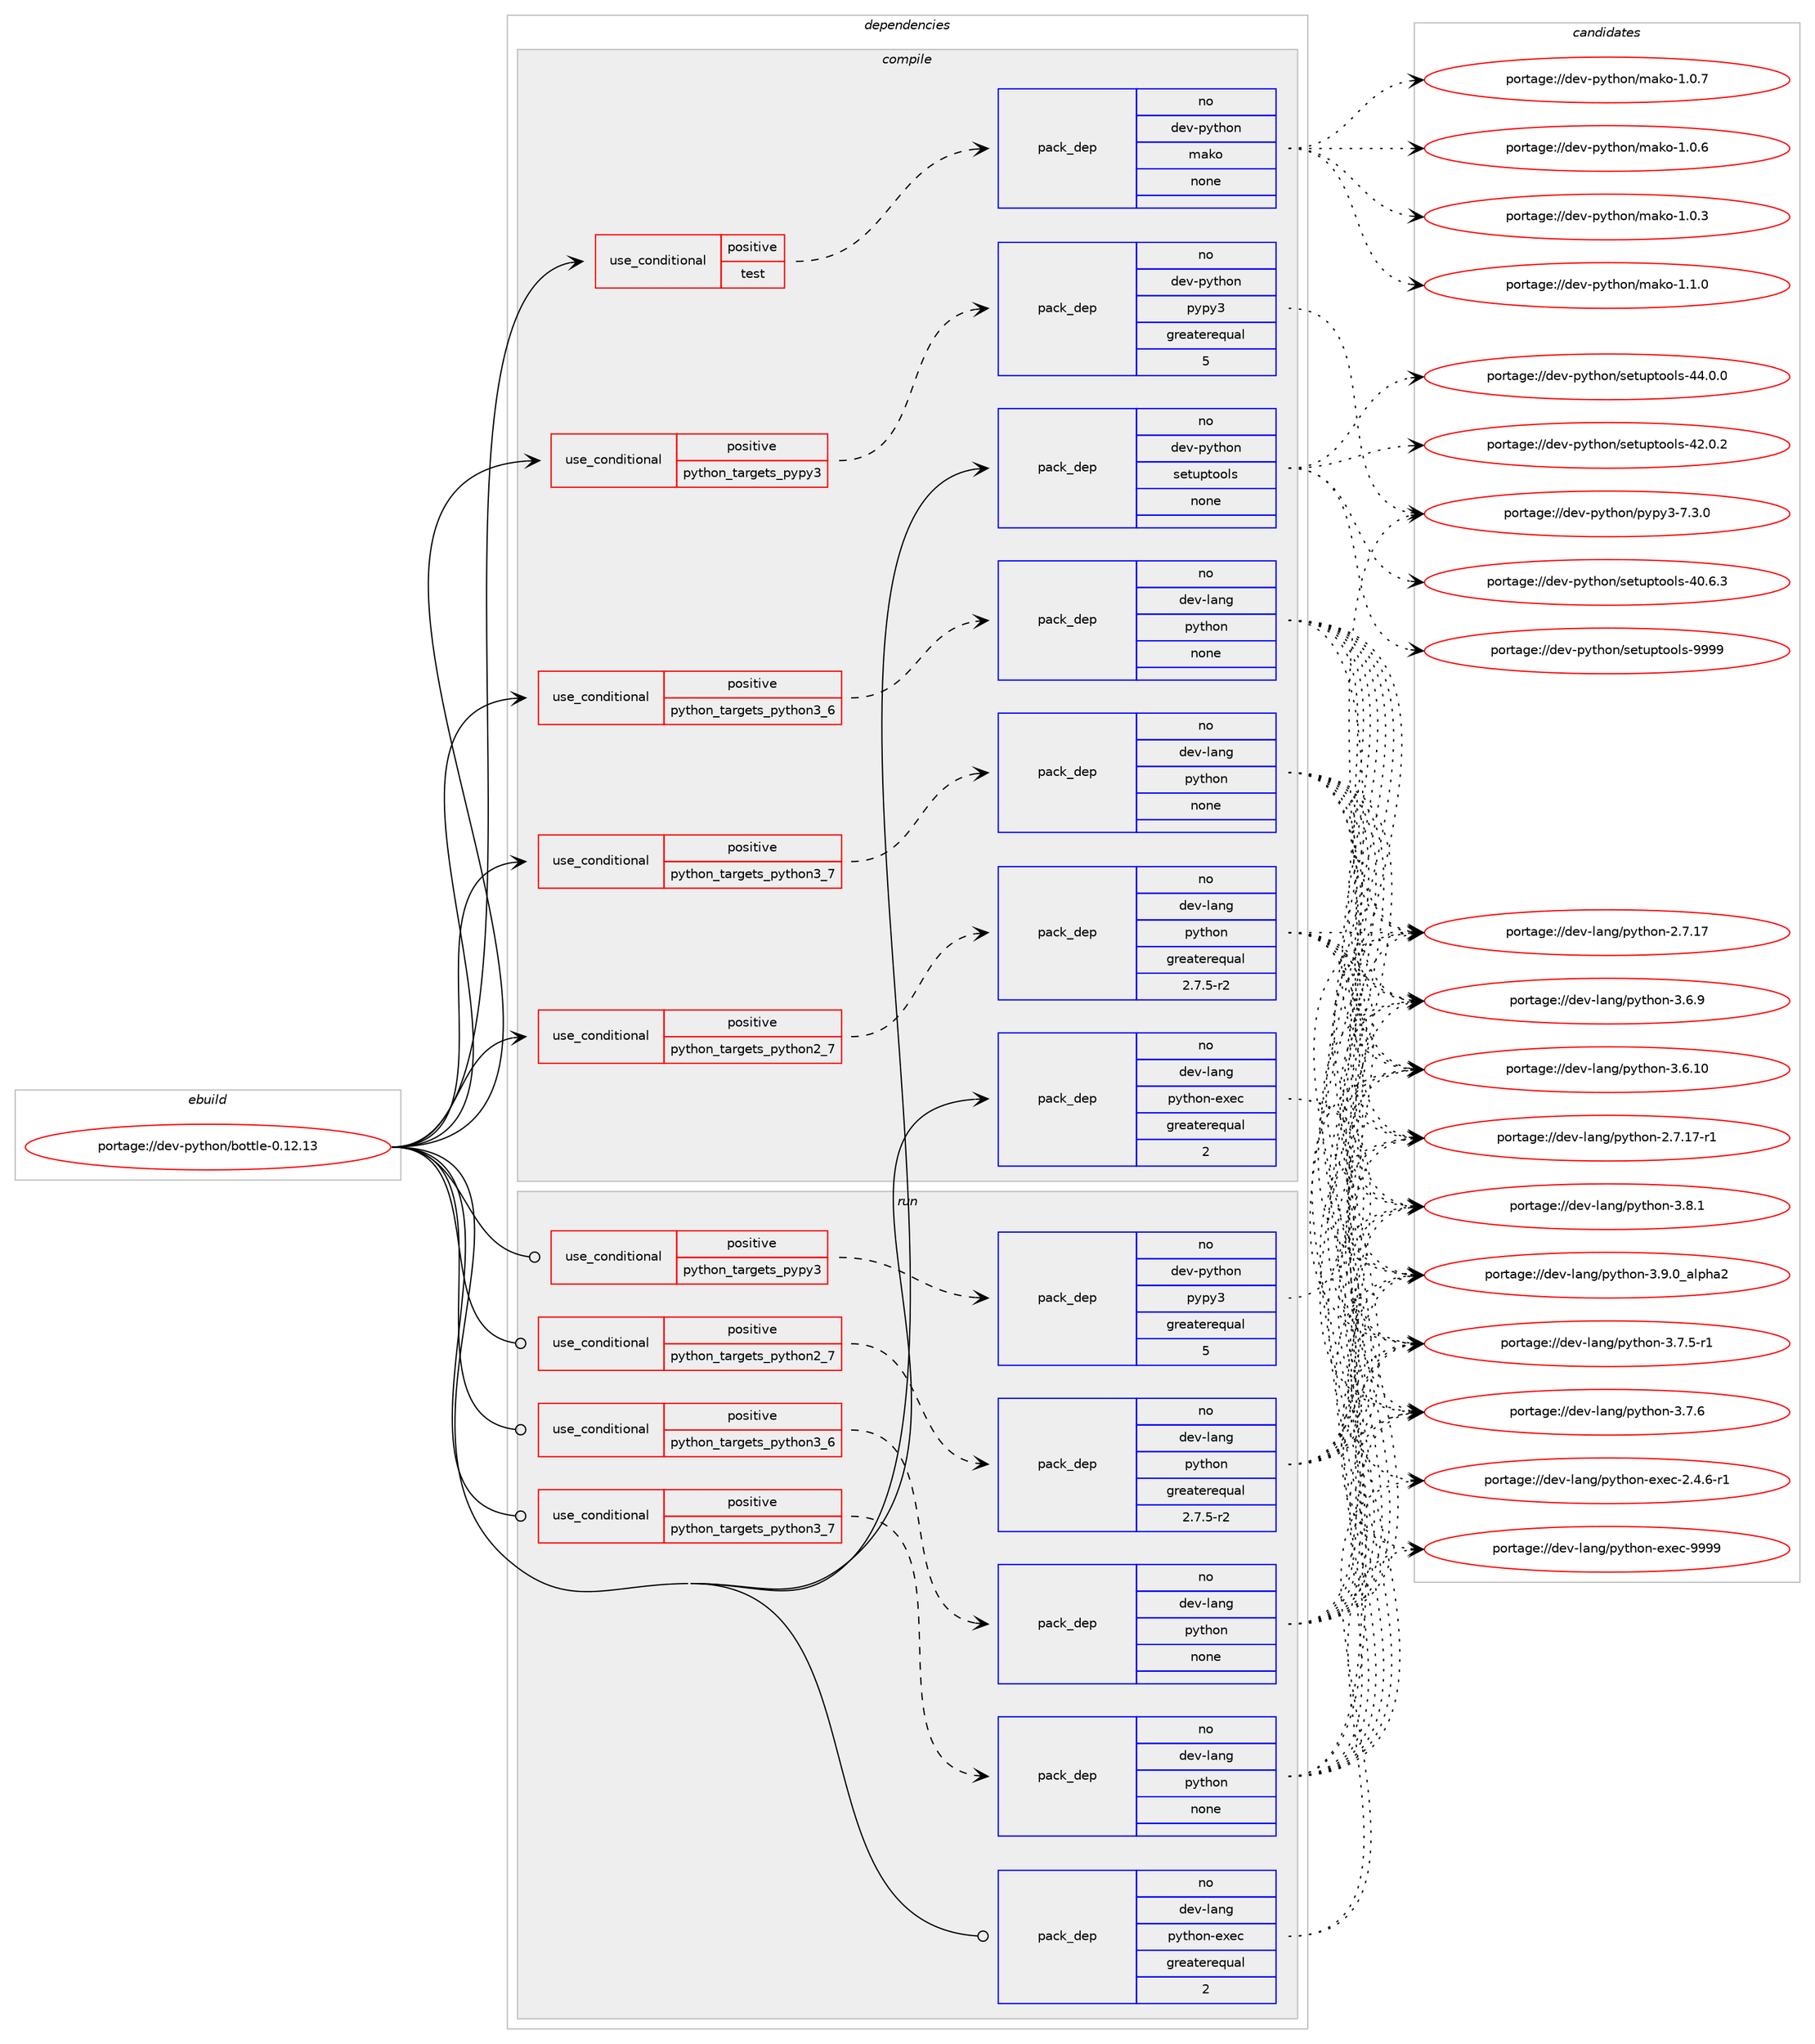 digraph prolog {

# *************
# Graph options
# *************

newrank=true;
concentrate=true;
compound=true;
graph [rankdir=LR,fontname=Helvetica,fontsize=10,ranksep=1.5];#, ranksep=2.5, nodesep=0.2];
edge  [arrowhead=vee];
node  [fontname=Helvetica,fontsize=10];

# **********
# The ebuild
# **********

subgraph cluster_leftcol {
color=gray;
rank=same;
label=<<i>ebuild</i>>;
id [label="portage://dev-python/bottle-0.12.13", color=red, width=4, href="../dev-python/bottle-0.12.13.svg"];
}

# ****************
# The dependencies
# ****************

subgraph cluster_midcol {
color=gray;
label=<<i>dependencies</i>>;
subgraph cluster_compile {
fillcolor="#eeeeee";
style=filled;
label=<<i>compile</i>>;
subgraph cond118161 {
dependency468491 [label=<<TABLE BORDER="0" CELLBORDER="1" CELLSPACING="0" CELLPADDING="4"><TR><TD ROWSPAN="3" CELLPADDING="10">use_conditional</TD></TR><TR><TD>positive</TD></TR><TR><TD>python_targets_pypy3</TD></TR></TABLE>>, shape=none, color=red];
subgraph pack345318 {
dependency468492 [label=<<TABLE BORDER="0" CELLBORDER="1" CELLSPACING="0" CELLPADDING="4" WIDTH="220"><TR><TD ROWSPAN="6" CELLPADDING="30">pack_dep</TD></TR><TR><TD WIDTH="110">no</TD></TR><TR><TD>dev-python</TD></TR><TR><TD>pypy3</TD></TR><TR><TD>greaterequal</TD></TR><TR><TD>5</TD></TR></TABLE>>, shape=none, color=blue];
}
dependency468491:e -> dependency468492:w [weight=20,style="dashed",arrowhead="vee"];
}
id:e -> dependency468491:w [weight=20,style="solid",arrowhead="vee"];
subgraph cond118162 {
dependency468493 [label=<<TABLE BORDER="0" CELLBORDER="1" CELLSPACING="0" CELLPADDING="4"><TR><TD ROWSPAN="3" CELLPADDING="10">use_conditional</TD></TR><TR><TD>positive</TD></TR><TR><TD>python_targets_python2_7</TD></TR></TABLE>>, shape=none, color=red];
subgraph pack345319 {
dependency468494 [label=<<TABLE BORDER="0" CELLBORDER="1" CELLSPACING="0" CELLPADDING="4" WIDTH="220"><TR><TD ROWSPAN="6" CELLPADDING="30">pack_dep</TD></TR><TR><TD WIDTH="110">no</TD></TR><TR><TD>dev-lang</TD></TR><TR><TD>python</TD></TR><TR><TD>greaterequal</TD></TR><TR><TD>2.7.5-r2</TD></TR></TABLE>>, shape=none, color=blue];
}
dependency468493:e -> dependency468494:w [weight=20,style="dashed",arrowhead="vee"];
}
id:e -> dependency468493:w [weight=20,style="solid",arrowhead="vee"];
subgraph cond118163 {
dependency468495 [label=<<TABLE BORDER="0" CELLBORDER="1" CELLSPACING="0" CELLPADDING="4"><TR><TD ROWSPAN="3" CELLPADDING="10">use_conditional</TD></TR><TR><TD>positive</TD></TR><TR><TD>python_targets_python3_6</TD></TR></TABLE>>, shape=none, color=red];
subgraph pack345320 {
dependency468496 [label=<<TABLE BORDER="0" CELLBORDER="1" CELLSPACING="0" CELLPADDING="4" WIDTH="220"><TR><TD ROWSPAN="6" CELLPADDING="30">pack_dep</TD></TR><TR><TD WIDTH="110">no</TD></TR><TR><TD>dev-lang</TD></TR><TR><TD>python</TD></TR><TR><TD>none</TD></TR><TR><TD></TD></TR></TABLE>>, shape=none, color=blue];
}
dependency468495:e -> dependency468496:w [weight=20,style="dashed",arrowhead="vee"];
}
id:e -> dependency468495:w [weight=20,style="solid",arrowhead="vee"];
subgraph cond118164 {
dependency468497 [label=<<TABLE BORDER="0" CELLBORDER="1" CELLSPACING="0" CELLPADDING="4"><TR><TD ROWSPAN="3" CELLPADDING="10">use_conditional</TD></TR><TR><TD>positive</TD></TR><TR><TD>python_targets_python3_7</TD></TR></TABLE>>, shape=none, color=red];
subgraph pack345321 {
dependency468498 [label=<<TABLE BORDER="0" CELLBORDER="1" CELLSPACING="0" CELLPADDING="4" WIDTH="220"><TR><TD ROWSPAN="6" CELLPADDING="30">pack_dep</TD></TR><TR><TD WIDTH="110">no</TD></TR><TR><TD>dev-lang</TD></TR><TR><TD>python</TD></TR><TR><TD>none</TD></TR><TR><TD></TD></TR></TABLE>>, shape=none, color=blue];
}
dependency468497:e -> dependency468498:w [weight=20,style="dashed",arrowhead="vee"];
}
id:e -> dependency468497:w [weight=20,style="solid",arrowhead="vee"];
subgraph cond118165 {
dependency468499 [label=<<TABLE BORDER="0" CELLBORDER="1" CELLSPACING="0" CELLPADDING="4"><TR><TD ROWSPAN="3" CELLPADDING="10">use_conditional</TD></TR><TR><TD>positive</TD></TR><TR><TD>test</TD></TR></TABLE>>, shape=none, color=red];
subgraph pack345322 {
dependency468500 [label=<<TABLE BORDER="0" CELLBORDER="1" CELLSPACING="0" CELLPADDING="4" WIDTH="220"><TR><TD ROWSPAN="6" CELLPADDING="30">pack_dep</TD></TR><TR><TD WIDTH="110">no</TD></TR><TR><TD>dev-python</TD></TR><TR><TD>mako</TD></TR><TR><TD>none</TD></TR><TR><TD></TD></TR></TABLE>>, shape=none, color=blue];
}
dependency468499:e -> dependency468500:w [weight=20,style="dashed",arrowhead="vee"];
}
id:e -> dependency468499:w [weight=20,style="solid",arrowhead="vee"];
subgraph pack345323 {
dependency468501 [label=<<TABLE BORDER="0" CELLBORDER="1" CELLSPACING="0" CELLPADDING="4" WIDTH="220"><TR><TD ROWSPAN="6" CELLPADDING="30">pack_dep</TD></TR><TR><TD WIDTH="110">no</TD></TR><TR><TD>dev-lang</TD></TR><TR><TD>python-exec</TD></TR><TR><TD>greaterequal</TD></TR><TR><TD>2</TD></TR></TABLE>>, shape=none, color=blue];
}
id:e -> dependency468501:w [weight=20,style="solid",arrowhead="vee"];
subgraph pack345324 {
dependency468502 [label=<<TABLE BORDER="0" CELLBORDER="1" CELLSPACING="0" CELLPADDING="4" WIDTH="220"><TR><TD ROWSPAN="6" CELLPADDING="30">pack_dep</TD></TR><TR><TD WIDTH="110">no</TD></TR><TR><TD>dev-python</TD></TR><TR><TD>setuptools</TD></TR><TR><TD>none</TD></TR><TR><TD></TD></TR></TABLE>>, shape=none, color=blue];
}
id:e -> dependency468502:w [weight=20,style="solid",arrowhead="vee"];
}
subgraph cluster_compileandrun {
fillcolor="#eeeeee";
style=filled;
label=<<i>compile and run</i>>;
}
subgraph cluster_run {
fillcolor="#eeeeee";
style=filled;
label=<<i>run</i>>;
subgraph cond118166 {
dependency468503 [label=<<TABLE BORDER="0" CELLBORDER="1" CELLSPACING="0" CELLPADDING="4"><TR><TD ROWSPAN="3" CELLPADDING="10">use_conditional</TD></TR><TR><TD>positive</TD></TR><TR><TD>python_targets_pypy3</TD></TR></TABLE>>, shape=none, color=red];
subgraph pack345325 {
dependency468504 [label=<<TABLE BORDER="0" CELLBORDER="1" CELLSPACING="0" CELLPADDING="4" WIDTH="220"><TR><TD ROWSPAN="6" CELLPADDING="30">pack_dep</TD></TR><TR><TD WIDTH="110">no</TD></TR><TR><TD>dev-python</TD></TR><TR><TD>pypy3</TD></TR><TR><TD>greaterequal</TD></TR><TR><TD>5</TD></TR></TABLE>>, shape=none, color=blue];
}
dependency468503:e -> dependency468504:w [weight=20,style="dashed",arrowhead="vee"];
}
id:e -> dependency468503:w [weight=20,style="solid",arrowhead="odot"];
subgraph cond118167 {
dependency468505 [label=<<TABLE BORDER="0" CELLBORDER="1" CELLSPACING="0" CELLPADDING="4"><TR><TD ROWSPAN="3" CELLPADDING="10">use_conditional</TD></TR><TR><TD>positive</TD></TR><TR><TD>python_targets_python2_7</TD></TR></TABLE>>, shape=none, color=red];
subgraph pack345326 {
dependency468506 [label=<<TABLE BORDER="0" CELLBORDER="1" CELLSPACING="0" CELLPADDING="4" WIDTH="220"><TR><TD ROWSPAN="6" CELLPADDING="30">pack_dep</TD></TR><TR><TD WIDTH="110">no</TD></TR><TR><TD>dev-lang</TD></TR><TR><TD>python</TD></TR><TR><TD>greaterequal</TD></TR><TR><TD>2.7.5-r2</TD></TR></TABLE>>, shape=none, color=blue];
}
dependency468505:e -> dependency468506:w [weight=20,style="dashed",arrowhead="vee"];
}
id:e -> dependency468505:w [weight=20,style="solid",arrowhead="odot"];
subgraph cond118168 {
dependency468507 [label=<<TABLE BORDER="0" CELLBORDER="1" CELLSPACING="0" CELLPADDING="4"><TR><TD ROWSPAN="3" CELLPADDING="10">use_conditional</TD></TR><TR><TD>positive</TD></TR><TR><TD>python_targets_python3_6</TD></TR></TABLE>>, shape=none, color=red];
subgraph pack345327 {
dependency468508 [label=<<TABLE BORDER="0" CELLBORDER="1" CELLSPACING="0" CELLPADDING="4" WIDTH="220"><TR><TD ROWSPAN="6" CELLPADDING="30">pack_dep</TD></TR><TR><TD WIDTH="110">no</TD></TR><TR><TD>dev-lang</TD></TR><TR><TD>python</TD></TR><TR><TD>none</TD></TR><TR><TD></TD></TR></TABLE>>, shape=none, color=blue];
}
dependency468507:e -> dependency468508:w [weight=20,style="dashed",arrowhead="vee"];
}
id:e -> dependency468507:w [weight=20,style="solid",arrowhead="odot"];
subgraph cond118169 {
dependency468509 [label=<<TABLE BORDER="0" CELLBORDER="1" CELLSPACING="0" CELLPADDING="4"><TR><TD ROWSPAN="3" CELLPADDING="10">use_conditional</TD></TR><TR><TD>positive</TD></TR><TR><TD>python_targets_python3_7</TD></TR></TABLE>>, shape=none, color=red];
subgraph pack345328 {
dependency468510 [label=<<TABLE BORDER="0" CELLBORDER="1" CELLSPACING="0" CELLPADDING="4" WIDTH="220"><TR><TD ROWSPAN="6" CELLPADDING="30">pack_dep</TD></TR><TR><TD WIDTH="110">no</TD></TR><TR><TD>dev-lang</TD></TR><TR><TD>python</TD></TR><TR><TD>none</TD></TR><TR><TD></TD></TR></TABLE>>, shape=none, color=blue];
}
dependency468509:e -> dependency468510:w [weight=20,style="dashed",arrowhead="vee"];
}
id:e -> dependency468509:w [weight=20,style="solid",arrowhead="odot"];
subgraph pack345329 {
dependency468511 [label=<<TABLE BORDER="0" CELLBORDER="1" CELLSPACING="0" CELLPADDING="4" WIDTH="220"><TR><TD ROWSPAN="6" CELLPADDING="30">pack_dep</TD></TR><TR><TD WIDTH="110">no</TD></TR><TR><TD>dev-lang</TD></TR><TR><TD>python-exec</TD></TR><TR><TD>greaterequal</TD></TR><TR><TD>2</TD></TR></TABLE>>, shape=none, color=blue];
}
id:e -> dependency468511:w [weight=20,style="solid",arrowhead="odot"];
}
}

# **************
# The candidates
# **************

subgraph cluster_choices {
rank=same;
color=gray;
label=<<i>candidates</i>>;

subgraph choice345318 {
color=black;
nodesep=1;
choice100101118451121211161041111104711212111212151455546514648 [label="portage://dev-python/pypy3-7.3.0", color=red, width=4,href="../dev-python/pypy3-7.3.0.svg"];
dependency468492:e -> choice100101118451121211161041111104711212111212151455546514648:w [style=dotted,weight="100"];
}
subgraph choice345319 {
color=black;
nodesep=1;
choice10010111845108971101034711212111610411111045514657464895971081121049750 [label="portage://dev-lang/python-3.9.0_alpha2", color=red, width=4,href="../dev-lang/python-3.9.0_alpha2.svg"];
choice100101118451089711010347112121116104111110455146564649 [label="portage://dev-lang/python-3.8.1", color=red, width=4,href="../dev-lang/python-3.8.1.svg"];
choice100101118451089711010347112121116104111110455146554654 [label="portage://dev-lang/python-3.7.6", color=red, width=4,href="../dev-lang/python-3.7.6.svg"];
choice1001011184510897110103471121211161041111104551465546534511449 [label="portage://dev-lang/python-3.7.5-r1", color=red, width=4,href="../dev-lang/python-3.7.5-r1.svg"];
choice100101118451089711010347112121116104111110455146544657 [label="portage://dev-lang/python-3.6.9", color=red, width=4,href="../dev-lang/python-3.6.9.svg"];
choice10010111845108971101034711212111610411111045514654464948 [label="portage://dev-lang/python-3.6.10", color=red, width=4,href="../dev-lang/python-3.6.10.svg"];
choice100101118451089711010347112121116104111110455046554649554511449 [label="portage://dev-lang/python-2.7.17-r1", color=red, width=4,href="../dev-lang/python-2.7.17-r1.svg"];
choice10010111845108971101034711212111610411111045504655464955 [label="portage://dev-lang/python-2.7.17", color=red, width=4,href="../dev-lang/python-2.7.17.svg"];
dependency468494:e -> choice10010111845108971101034711212111610411111045514657464895971081121049750:w [style=dotted,weight="100"];
dependency468494:e -> choice100101118451089711010347112121116104111110455146564649:w [style=dotted,weight="100"];
dependency468494:e -> choice100101118451089711010347112121116104111110455146554654:w [style=dotted,weight="100"];
dependency468494:e -> choice1001011184510897110103471121211161041111104551465546534511449:w [style=dotted,weight="100"];
dependency468494:e -> choice100101118451089711010347112121116104111110455146544657:w [style=dotted,weight="100"];
dependency468494:e -> choice10010111845108971101034711212111610411111045514654464948:w [style=dotted,weight="100"];
dependency468494:e -> choice100101118451089711010347112121116104111110455046554649554511449:w [style=dotted,weight="100"];
dependency468494:e -> choice10010111845108971101034711212111610411111045504655464955:w [style=dotted,weight="100"];
}
subgraph choice345320 {
color=black;
nodesep=1;
choice10010111845108971101034711212111610411111045514657464895971081121049750 [label="portage://dev-lang/python-3.9.0_alpha2", color=red, width=4,href="../dev-lang/python-3.9.0_alpha2.svg"];
choice100101118451089711010347112121116104111110455146564649 [label="portage://dev-lang/python-3.8.1", color=red, width=4,href="../dev-lang/python-3.8.1.svg"];
choice100101118451089711010347112121116104111110455146554654 [label="portage://dev-lang/python-3.7.6", color=red, width=4,href="../dev-lang/python-3.7.6.svg"];
choice1001011184510897110103471121211161041111104551465546534511449 [label="portage://dev-lang/python-3.7.5-r1", color=red, width=4,href="../dev-lang/python-3.7.5-r1.svg"];
choice100101118451089711010347112121116104111110455146544657 [label="portage://dev-lang/python-3.6.9", color=red, width=4,href="../dev-lang/python-3.6.9.svg"];
choice10010111845108971101034711212111610411111045514654464948 [label="portage://dev-lang/python-3.6.10", color=red, width=4,href="../dev-lang/python-3.6.10.svg"];
choice100101118451089711010347112121116104111110455046554649554511449 [label="portage://dev-lang/python-2.7.17-r1", color=red, width=4,href="../dev-lang/python-2.7.17-r1.svg"];
choice10010111845108971101034711212111610411111045504655464955 [label="portage://dev-lang/python-2.7.17", color=red, width=4,href="../dev-lang/python-2.7.17.svg"];
dependency468496:e -> choice10010111845108971101034711212111610411111045514657464895971081121049750:w [style=dotted,weight="100"];
dependency468496:e -> choice100101118451089711010347112121116104111110455146564649:w [style=dotted,weight="100"];
dependency468496:e -> choice100101118451089711010347112121116104111110455146554654:w [style=dotted,weight="100"];
dependency468496:e -> choice1001011184510897110103471121211161041111104551465546534511449:w [style=dotted,weight="100"];
dependency468496:e -> choice100101118451089711010347112121116104111110455146544657:w [style=dotted,weight="100"];
dependency468496:e -> choice10010111845108971101034711212111610411111045514654464948:w [style=dotted,weight="100"];
dependency468496:e -> choice100101118451089711010347112121116104111110455046554649554511449:w [style=dotted,weight="100"];
dependency468496:e -> choice10010111845108971101034711212111610411111045504655464955:w [style=dotted,weight="100"];
}
subgraph choice345321 {
color=black;
nodesep=1;
choice10010111845108971101034711212111610411111045514657464895971081121049750 [label="portage://dev-lang/python-3.9.0_alpha2", color=red, width=4,href="../dev-lang/python-3.9.0_alpha2.svg"];
choice100101118451089711010347112121116104111110455146564649 [label="portage://dev-lang/python-3.8.1", color=red, width=4,href="../dev-lang/python-3.8.1.svg"];
choice100101118451089711010347112121116104111110455146554654 [label="portage://dev-lang/python-3.7.6", color=red, width=4,href="../dev-lang/python-3.7.6.svg"];
choice1001011184510897110103471121211161041111104551465546534511449 [label="portage://dev-lang/python-3.7.5-r1", color=red, width=4,href="../dev-lang/python-3.7.5-r1.svg"];
choice100101118451089711010347112121116104111110455146544657 [label="portage://dev-lang/python-3.6.9", color=red, width=4,href="../dev-lang/python-3.6.9.svg"];
choice10010111845108971101034711212111610411111045514654464948 [label="portage://dev-lang/python-3.6.10", color=red, width=4,href="../dev-lang/python-3.6.10.svg"];
choice100101118451089711010347112121116104111110455046554649554511449 [label="portage://dev-lang/python-2.7.17-r1", color=red, width=4,href="../dev-lang/python-2.7.17-r1.svg"];
choice10010111845108971101034711212111610411111045504655464955 [label="portage://dev-lang/python-2.7.17", color=red, width=4,href="../dev-lang/python-2.7.17.svg"];
dependency468498:e -> choice10010111845108971101034711212111610411111045514657464895971081121049750:w [style=dotted,weight="100"];
dependency468498:e -> choice100101118451089711010347112121116104111110455146564649:w [style=dotted,weight="100"];
dependency468498:e -> choice100101118451089711010347112121116104111110455146554654:w [style=dotted,weight="100"];
dependency468498:e -> choice1001011184510897110103471121211161041111104551465546534511449:w [style=dotted,weight="100"];
dependency468498:e -> choice100101118451089711010347112121116104111110455146544657:w [style=dotted,weight="100"];
dependency468498:e -> choice10010111845108971101034711212111610411111045514654464948:w [style=dotted,weight="100"];
dependency468498:e -> choice100101118451089711010347112121116104111110455046554649554511449:w [style=dotted,weight="100"];
dependency468498:e -> choice10010111845108971101034711212111610411111045504655464955:w [style=dotted,weight="100"];
}
subgraph choice345322 {
color=black;
nodesep=1;
choice100101118451121211161041111104710997107111454946494648 [label="portage://dev-python/mako-1.1.0", color=red, width=4,href="../dev-python/mako-1.1.0.svg"];
choice100101118451121211161041111104710997107111454946484655 [label="portage://dev-python/mako-1.0.7", color=red, width=4,href="../dev-python/mako-1.0.7.svg"];
choice100101118451121211161041111104710997107111454946484654 [label="portage://dev-python/mako-1.0.6", color=red, width=4,href="../dev-python/mako-1.0.6.svg"];
choice100101118451121211161041111104710997107111454946484651 [label="portage://dev-python/mako-1.0.3", color=red, width=4,href="../dev-python/mako-1.0.3.svg"];
dependency468500:e -> choice100101118451121211161041111104710997107111454946494648:w [style=dotted,weight="100"];
dependency468500:e -> choice100101118451121211161041111104710997107111454946484655:w [style=dotted,weight="100"];
dependency468500:e -> choice100101118451121211161041111104710997107111454946484654:w [style=dotted,weight="100"];
dependency468500:e -> choice100101118451121211161041111104710997107111454946484651:w [style=dotted,weight="100"];
}
subgraph choice345323 {
color=black;
nodesep=1;
choice10010111845108971101034711212111610411111045101120101994557575757 [label="portage://dev-lang/python-exec-9999", color=red, width=4,href="../dev-lang/python-exec-9999.svg"];
choice10010111845108971101034711212111610411111045101120101994550465246544511449 [label="portage://dev-lang/python-exec-2.4.6-r1", color=red, width=4,href="../dev-lang/python-exec-2.4.6-r1.svg"];
dependency468501:e -> choice10010111845108971101034711212111610411111045101120101994557575757:w [style=dotted,weight="100"];
dependency468501:e -> choice10010111845108971101034711212111610411111045101120101994550465246544511449:w [style=dotted,weight="100"];
}
subgraph choice345324 {
color=black;
nodesep=1;
choice10010111845112121116104111110471151011161171121161111111081154557575757 [label="portage://dev-python/setuptools-9999", color=red, width=4,href="../dev-python/setuptools-9999.svg"];
choice100101118451121211161041111104711510111611711211611111110811545525246484648 [label="portage://dev-python/setuptools-44.0.0", color=red, width=4,href="../dev-python/setuptools-44.0.0.svg"];
choice100101118451121211161041111104711510111611711211611111110811545525046484650 [label="portage://dev-python/setuptools-42.0.2", color=red, width=4,href="../dev-python/setuptools-42.0.2.svg"];
choice100101118451121211161041111104711510111611711211611111110811545524846544651 [label="portage://dev-python/setuptools-40.6.3", color=red, width=4,href="../dev-python/setuptools-40.6.3.svg"];
dependency468502:e -> choice10010111845112121116104111110471151011161171121161111111081154557575757:w [style=dotted,weight="100"];
dependency468502:e -> choice100101118451121211161041111104711510111611711211611111110811545525246484648:w [style=dotted,weight="100"];
dependency468502:e -> choice100101118451121211161041111104711510111611711211611111110811545525046484650:w [style=dotted,weight="100"];
dependency468502:e -> choice100101118451121211161041111104711510111611711211611111110811545524846544651:w [style=dotted,weight="100"];
}
subgraph choice345325 {
color=black;
nodesep=1;
choice100101118451121211161041111104711212111212151455546514648 [label="portage://dev-python/pypy3-7.3.0", color=red, width=4,href="../dev-python/pypy3-7.3.0.svg"];
dependency468504:e -> choice100101118451121211161041111104711212111212151455546514648:w [style=dotted,weight="100"];
}
subgraph choice345326 {
color=black;
nodesep=1;
choice10010111845108971101034711212111610411111045514657464895971081121049750 [label="portage://dev-lang/python-3.9.0_alpha2", color=red, width=4,href="../dev-lang/python-3.9.0_alpha2.svg"];
choice100101118451089711010347112121116104111110455146564649 [label="portage://dev-lang/python-3.8.1", color=red, width=4,href="../dev-lang/python-3.8.1.svg"];
choice100101118451089711010347112121116104111110455146554654 [label="portage://dev-lang/python-3.7.6", color=red, width=4,href="../dev-lang/python-3.7.6.svg"];
choice1001011184510897110103471121211161041111104551465546534511449 [label="portage://dev-lang/python-3.7.5-r1", color=red, width=4,href="../dev-lang/python-3.7.5-r1.svg"];
choice100101118451089711010347112121116104111110455146544657 [label="portage://dev-lang/python-3.6.9", color=red, width=4,href="../dev-lang/python-3.6.9.svg"];
choice10010111845108971101034711212111610411111045514654464948 [label="portage://dev-lang/python-3.6.10", color=red, width=4,href="../dev-lang/python-3.6.10.svg"];
choice100101118451089711010347112121116104111110455046554649554511449 [label="portage://dev-lang/python-2.7.17-r1", color=red, width=4,href="../dev-lang/python-2.7.17-r1.svg"];
choice10010111845108971101034711212111610411111045504655464955 [label="portage://dev-lang/python-2.7.17", color=red, width=4,href="../dev-lang/python-2.7.17.svg"];
dependency468506:e -> choice10010111845108971101034711212111610411111045514657464895971081121049750:w [style=dotted,weight="100"];
dependency468506:e -> choice100101118451089711010347112121116104111110455146564649:w [style=dotted,weight="100"];
dependency468506:e -> choice100101118451089711010347112121116104111110455146554654:w [style=dotted,weight="100"];
dependency468506:e -> choice1001011184510897110103471121211161041111104551465546534511449:w [style=dotted,weight="100"];
dependency468506:e -> choice100101118451089711010347112121116104111110455146544657:w [style=dotted,weight="100"];
dependency468506:e -> choice10010111845108971101034711212111610411111045514654464948:w [style=dotted,weight="100"];
dependency468506:e -> choice100101118451089711010347112121116104111110455046554649554511449:w [style=dotted,weight="100"];
dependency468506:e -> choice10010111845108971101034711212111610411111045504655464955:w [style=dotted,weight="100"];
}
subgraph choice345327 {
color=black;
nodesep=1;
choice10010111845108971101034711212111610411111045514657464895971081121049750 [label="portage://dev-lang/python-3.9.0_alpha2", color=red, width=4,href="../dev-lang/python-3.9.0_alpha2.svg"];
choice100101118451089711010347112121116104111110455146564649 [label="portage://dev-lang/python-3.8.1", color=red, width=4,href="../dev-lang/python-3.8.1.svg"];
choice100101118451089711010347112121116104111110455146554654 [label="portage://dev-lang/python-3.7.6", color=red, width=4,href="../dev-lang/python-3.7.6.svg"];
choice1001011184510897110103471121211161041111104551465546534511449 [label="portage://dev-lang/python-3.7.5-r1", color=red, width=4,href="../dev-lang/python-3.7.5-r1.svg"];
choice100101118451089711010347112121116104111110455146544657 [label="portage://dev-lang/python-3.6.9", color=red, width=4,href="../dev-lang/python-3.6.9.svg"];
choice10010111845108971101034711212111610411111045514654464948 [label="portage://dev-lang/python-3.6.10", color=red, width=4,href="../dev-lang/python-3.6.10.svg"];
choice100101118451089711010347112121116104111110455046554649554511449 [label="portage://dev-lang/python-2.7.17-r1", color=red, width=4,href="../dev-lang/python-2.7.17-r1.svg"];
choice10010111845108971101034711212111610411111045504655464955 [label="portage://dev-lang/python-2.7.17", color=red, width=4,href="../dev-lang/python-2.7.17.svg"];
dependency468508:e -> choice10010111845108971101034711212111610411111045514657464895971081121049750:w [style=dotted,weight="100"];
dependency468508:e -> choice100101118451089711010347112121116104111110455146564649:w [style=dotted,weight="100"];
dependency468508:e -> choice100101118451089711010347112121116104111110455146554654:w [style=dotted,weight="100"];
dependency468508:e -> choice1001011184510897110103471121211161041111104551465546534511449:w [style=dotted,weight="100"];
dependency468508:e -> choice100101118451089711010347112121116104111110455146544657:w [style=dotted,weight="100"];
dependency468508:e -> choice10010111845108971101034711212111610411111045514654464948:w [style=dotted,weight="100"];
dependency468508:e -> choice100101118451089711010347112121116104111110455046554649554511449:w [style=dotted,weight="100"];
dependency468508:e -> choice10010111845108971101034711212111610411111045504655464955:w [style=dotted,weight="100"];
}
subgraph choice345328 {
color=black;
nodesep=1;
choice10010111845108971101034711212111610411111045514657464895971081121049750 [label="portage://dev-lang/python-3.9.0_alpha2", color=red, width=4,href="../dev-lang/python-3.9.0_alpha2.svg"];
choice100101118451089711010347112121116104111110455146564649 [label="portage://dev-lang/python-3.8.1", color=red, width=4,href="../dev-lang/python-3.8.1.svg"];
choice100101118451089711010347112121116104111110455146554654 [label="portage://dev-lang/python-3.7.6", color=red, width=4,href="../dev-lang/python-3.7.6.svg"];
choice1001011184510897110103471121211161041111104551465546534511449 [label="portage://dev-lang/python-3.7.5-r1", color=red, width=4,href="../dev-lang/python-3.7.5-r1.svg"];
choice100101118451089711010347112121116104111110455146544657 [label="portage://dev-lang/python-3.6.9", color=red, width=4,href="../dev-lang/python-3.6.9.svg"];
choice10010111845108971101034711212111610411111045514654464948 [label="portage://dev-lang/python-3.6.10", color=red, width=4,href="../dev-lang/python-3.6.10.svg"];
choice100101118451089711010347112121116104111110455046554649554511449 [label="portage://dev-lang/python-2.7.17-r1", color=red, width=4,href="../dev-lang/python-2.7.17-r1.svg"];
choice10010111845108971101034711212111610411111045504655464955 [label="portage://dev-lang/python-2.7.17", color=red, width=4,href="../dev-lang/python-2.7.17.svg"];
dependency468510:e -> choice10010111845108971101034711212111610411111045514657464895971081121049750:w [style=dotted,weight="100"];
dependency468510:e -> choice100101118451089711010347112121116104111110455146564649:w [style=dotted,weight="100"];
dependency468510:e -> choice100101118451089711010347112121116104111110455146554654:w [style=dotted,weight="100"];
dependency468510:e -> choice1001011184510897110103471121211161041111104551465546534511449:w [style=dotted,weight="100"];
dependency468510:e -> choice100101118451089711010347112121116104111110455146544657:w [style=dotted,weight="100"];
dependency468510:e -> choice10010111845108971101034711212111610411111045514654464948:w [style=dotted,weight="100"];
dependency468510:e -> choice100101118451089711010347112121116104111110455046554649554511449:w [style=dotted,weight="100"];
dependency468510:e -> choice10010111845108971101034711212111610411111045504655464955:w [style=dotted,weight="100"];
}
subgraph choice345329 {
color=black;
nodesep=1;
choice10010111845108971101034711212111610411111045101120101994557575757 [label="portage://dev-lang/python-exec-9999", color=red, width=4,href="../dev-lang/python-exec-9999.svg"];
choice10010111845108971101034711212111610411111045101120101994550465246544511449 [label="portage://dev-lang/python-exec-2.4.6-r1", color=red, width=4,href="../dev-lang/python-exec-2.4.6-r1.svg"];
dependency468511:e -> choice10010111845108971101034711212111610411111045101120101994557575757:w [style=dotted,weight="100"];
dependency468511:e -> choice10010111845108971101034711212111610411111045101120101994550465246544511449:w [style=dotted,weight="100"];
}
}

}
